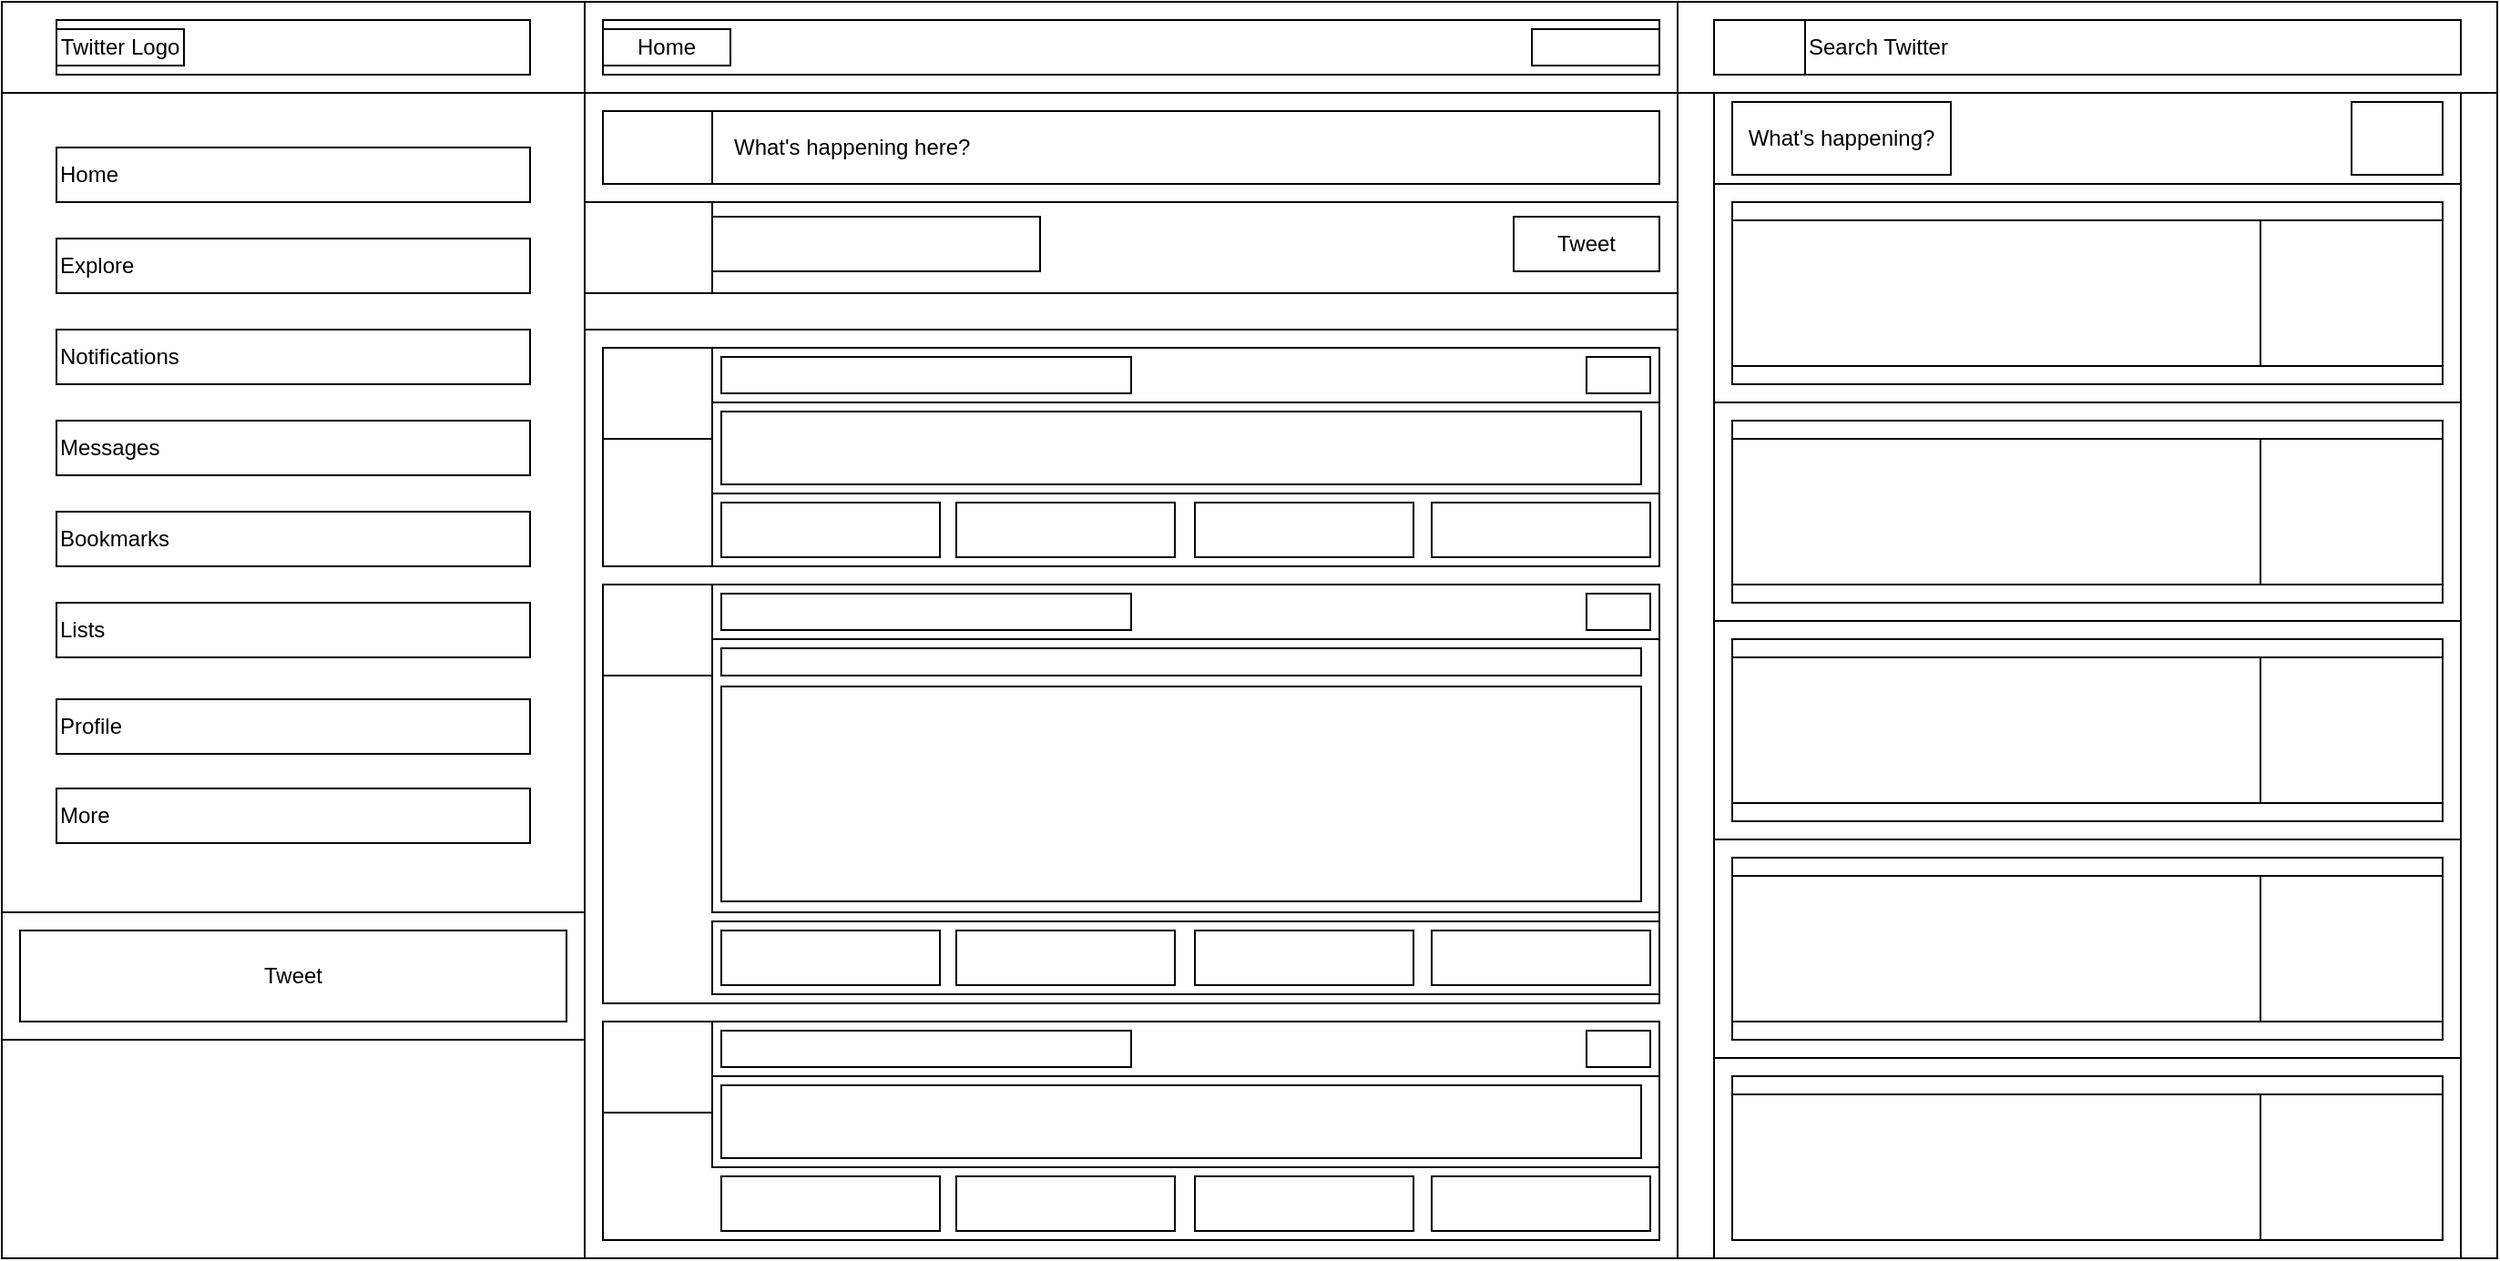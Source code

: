 <mxfile version="14.9.6" type="device"><diagram id="dJo0_feQxWyUV49WQ6wZ" name="Page-1"><mxGraphModel dx="1829" dy="886" grid="1" gridSize="10" guides="1" tooltips="1" connect="1" arrows="1" fold="1" page="1" pageScale="1" pageWidth="850" pageHeight="1100" math="0" shadow="0"><root><mxCell id="0"/><mxCell id="1" parent="0"/><mxCell id="sMzTy7DClrKN_pQOucow-1" value="" style="rounded=0;whiteSpace=wrap;html=1;" vertex="1" parent="1"><mxGeometry x="190" y="690" width="1370" height="690" as="geometry"/></mxCell><mxCell id="sMzTy7DClrKN_pQOucow-3" value="" style="rounded=0;whiteSpace=wrap;html=1;" vertex="1" parent="1"><mxGeometry x="190" y="690" width="320" height="690" as="geometry"/></mxCell><mxCell id="sMzTy7DClrKN_pQOucow-4" value="" style="rounded=0;whiteSpace=wrap;html=1;" vertex="1" parent="1"><mxGeometry x="510" y="690" width="600" height="690" as="geometry"/></mxCell><mxCell id="sMzTy7DClrKN_pQOucow-5" value="" style="rounded=0;whiteSpace=wrap;html=1;" vertex="1" parent="1"><mxGeometry x="1110" y="740" width="450" height="640" as="geometry"/></mxCell><mxCell id="sMzTy7DClrKN_pQOucow-6" value="" style="rounded=0;whiteSpace=wrap;html=1;" vertex="1" parent="1"><mxGeometry x="510" y="690" width="600" height="50" as="geometry"/></mxCell><mxCell id="sMzTy7DClrKN_pQOucow-7" value="" style="rounded=0;whiteSpace=wrap;html=1;" vertex="1" parent="1"><mxGeometry x="190" y="690" width="320" height="50" as="geometry"/></mxCell><mxCell id="sMzTy7DClrKN_pQOucow-8" value="" style="rounded=0;whiteSpace=wrap;html=1;" vertex="1" parent="1"><mxGeometry x="1110" y="690" width="450" height="50" as="geometry"/></mxCell><mxCell id="sMzTy7DClrKN_pQOucow-9" value="" style="rounded=0;whiteSpace=wrap;html=1;" vertex="1" parent="1"><mxGeometry x="220" y="700" width="260" height="30" as="geometry"/></mxCell><mxCell id="sMzTy7DClrKN_pQOucow-11" value="" style="rounded=0;whiteSpace=wrap;html=1;" vertex="1" parent="1"><mxGeometry x="520" y="700" width="580" height="30" as="geometry"/></mxCell><mxCell id="sMzTy7DClrKN_pQOucow-12" value="Home" style="rounded=0;whiteSpace=wrap;html=1;" vertex="1" parent="1"><mxGeometry x="520" y="705" width="70" height="20" as="geometry"/></mxCell><mxCell id="sMzTy7DClrKN_pQOucow-13" value="" style="rounded=0;whiteSpace=wrap;html=1;" vertex="1" parent="1"><mxGeometry x="1030" y="705" width="70" height="20" as="geometry"/></mxCell><mxCell id="sMzTy7DClrKN_pQOucow-14" value="" style="rounded=0;whiteSpace=wrap;html=1;" vertex="1" parent="1"><mxGeometry x="1130" y="700" width="410" height="30" as="geometry"/></mxCell><mxCell id="sMzTy7DClrKN_pQOucow-15" value="" style="rounded=0;whiteSpace=wrap;html=1;" vertex="1" parent="1"><mxGeometry x="1130" y="700" width="50" height="30" as="geometry"/></mxCell><mxCell id="sMzTy7DClrKN_pQOucow-16" value="Search Twitter" style="rounded=0;whiteSpace=wrap;html=1;align=left;" vertex="1" parent="1"><mxGeometry x="1180" y="700" width="360" height="30" as="geometry"/></mxCell><mxCell id="sMzTy7DClrKN_pQOucow-17" value="" style="rounded=0;whiteSpace=wrap;html=1;" vertex="1" parent="1"><mxGeometry x="190" y="740" width="320" height="450" as="geometry"/></mxCell><mxCell id="sMzTy7DClrKN_pQOucow-18" value="Home" style="rounded=0;whiteSpace=wrap;html=1;align=left;" vertex="1" parent="1"><mxGeometry x="220" y="770" width="260" height="30" as="geometry"/></mxCell><mxCell id="sMzTy7DClrKN_pQOucow-19" value="Explore" style="rounded=0;whiteSpace=wrap;html=1;align=left;" vertex="1" parent="1"><mxGeometry x="220" y="820" width="260" height="30" as="geometry"/></mxCell><mxCell id="sMzTy7DClrKN_pQOucow-20" value="Notifications" style="rounded=0;whiteSpace=wrap;html=1;align=left;" vertex="1" parent="1"><mxGeometry x="220" y="870" width="260" height="30" as="geometry"/></mxCell><mxCell id="sMzTy7DClrKN_pQOucow-21" value="Messages" style="rounded=0;whiteSpace=wrap;html=1;align=left;" vertex="1" parent="1"><mxGeometry x="220" y="920" width="260" height="30" as="geometry"/></mxCell><mxCell id="sMzTy7DClrKN_pQOucow-22" value="Bookmarks" style="rounded=0;whiteSpace=wrap;html=1;align=left;" vertex="1" parent="1"><mxGeometry x="220" y="970" width="260" height="30" as="geometry"/></mxCell><mxCell id="sMzTy7DClrKN_pQOucow-23" value="Lists" style="rounded=0;whiteSpace=wrap;html=1;align=left;" vertex="1" parent="1"><mxGeometry x="220" y="1020" width="260" height="30" as="geometry"/></mxCell><mxCell id="sMzTy7DClrKN_pQOucow-24" value="Profile" style="rounded=0;whiteSpace=wrap;html=1;align=left;" vertex="1" parent="1"><mxGeometry x="220" y="1073" width="260" height="30" as="geometry"/></mxCell><mxCell id="sMzTy7DClrKN_pQOucow-25" value="More" style="rounded=0;whiteSpace=wrap;html=1;align=left;" vertex="1" parent="1"><mxGeometry x="220" y="1122" width="260" height="30" as="geometry"/></mxCell><mxCell id="sMzTy7DClrKN_pQOucow-26" value="" style="rounded=0;whiteSpace=wrap;html=1;" vertex="1" parent="1"><mxGeometry x="190" y="1190" width="320" height="70" as="geometry"/></mxCell><mxCell id="sMzTy7DClrKN_pQOucow-27" value="Tweet" style="rounded=0;whiteSpace=wrap;html=1;" vertex="1" parent="1"><mxGeometry x="200" y="1200" width="300" height="50" as="geometry"/></mxCell><mxCell id="sMzTy7DClrKN_pQOucow-28" value="" style="rounded=0;whiteSpace=wrap;html=1;" vertex="1" parent="1"><mxGeometry x="510" y="740" width="600" height="110" as="geometry"/></mxCell><mxCell id="sMzTy7DClrKN_pQOucow-29" value="" style="rounded=0;whiteSpace=wrap;html=1;" vertex="1" parent="1"><mxGeometry x="510" y="740" width="600" height="60" as="geometry"/></mxCell><mxCell id="sMzTy7DClrKN_pQOucow-30" value="" style="rounded=0;whiteSpace=wrap;html=1;" vertex="1" parent="1"><mxGeometry x="580" y="800" width="530" height="50" as="geometry"/></mxCell><mxCell id="sMzTy7DClrKN_pQOucow-31" value="" style="rounded=0;whiteSpace=wrap;html=1;" vertex="1" parent="1"><mxGeometry x="520" y="750" width="60" height="40" as="geometry"/></mxCell><mxCell id="sMzTy7DClrKN_pQOucow-32" value="&amp;nbsp; &amp;nbsp;What's happening here?" style="rounded=0;whiteSpace=wrap;html=1;align=left;" vertex="1" parent="1"><mxGeometry x="580" y="750" width="520" height="40" as="geometry"/></mxCell><mxCell id="sMzTy7DClrKN_pQOucow-33" value="" style="rounded=0;whiteSpace=wrap;html=1;" vertex="1" parent="1"><mxGeometry x="580" y="808" width="180" height="30" as="geometry"/></mxCell><mxCell id="sMzTy7DClrKN_pQOucow-35" value="Tweet" style="rounded=0;whiteSpace=wrap;html=1;" vertex="1" parent="1"><mxGeometry x="1020" y="808" width="80" height="30" as="geometry"/></mxCell><mxCell id="sMzTy7DClrKN_pQOucow-36" value="" style="rounded=0;whiteSpace=wrap;html=1;" vertex="1" parent="1"><mxGeometry x="510" y="870" width="600" height="510" as="geometry"/></mxCell><mxCell id="sMzTy7DClrKN_pQOucow-38" value="" style="rounded=0;whiteSpace=wrap;html=1;" vertex="1" parent="1"><mxGeometry x="520" y="880" width="580" height="120" as="geometry"/></mxCell><mxCell id="sMzTy7DClrKN_pQOucow-39" value="" style="rounded=0;whiteSpace=wrap;html=1;" vertex="1" parent="1"><mxGeometry x="520" y="880" width="60" height="50" as="geometry"/></mxCell><mxCell id="sMzTy7DClrKN_pQOucow-40" value="" style="rounded=0;whiteSpace=wrap;html=1;" vertex="1" parent="1"><mxGeometry x="580" y="880" width="520" height="120" as="geometry"/></mxCell><mxCell id="sMzTy7DClrKN_pQOucow-41" value="" style="rounded=0;whiteSpace=wrap;html=1;" vertex="1" parent="1"><mxGeometry x="580" y="880" width="520" height="30" as="geometry"/></mxCell><mxCell id="sMzTy7DClrKN_pQOucow-43" value="" style="rounded=0;whiteSpace=wrap;html=1;" vertex="1" parent="1"><mxGeometry x="585" y="885" width="225" height="20" as="geometry"/></mxCell><mxCell id="sMzTy7DClrKN_pQOucow-44" value="" style="rounded=0;whiteSpace=wrap;html=1;" vertex="1" parent="1"><mxGeometry x="1060" y="885" width="35" height="20" as="geometry"/></mxCell><mxCell id="sMzTy7DClrKN_pQOucow-45" value="" style="rounded=0;whiteSpace=wrap;html=1;" vertex="1" parent="1"><mxGeometry x="580" y="910" width="520" height="50" as="geometry"/></mxCell><mxCell id="sMzTy7DClrKN_pQOucow-46" value="" style="rounded=0;whiteSpace=wrap;html=1;" vertex="1" parent="1"><mxGeometry x="585" y="915" width="505" height="40" as="geometry"/></mxCell><mxCell id="sMzTy7DClrKN_pQOucow-47" value="" style="rounded=0;whiteSpace=wrap;html=1;" vertex="1" parent="1"><mxGeometry x="580" y="960" width="520" height="40" as="geometry"/></mxCell><mxCell id="sMzTy7DClrKN_pQOucow-48" value="" style="rounded=0;whiteSpace=wrap;html=1;" vertex="1" parent="1"><mxGeometry x="585" y="965" width="120" height="30" as="geometry"/></mxCell><mxCell id="sMzTy7DClrKN_pQOucow-49" value="" style="rounded=0;whiteSpace=wrap;html=1;" vertex="1" parent="1"><mxGeometry x="714" y="965" width="120" height="30" as="geometry"/></mxCell><mxCell id="sMzTy7DClrKN_pQOucow-50" value="" style="rounded=0;whiteSpace=wrap;html=1;" vertex="1" parent="1"><mxGeometry x="975" y="965" width="120" height="30" as="geometry"/></mxCell><mxCell id="sMzTy7DClrKN_pQOucow-51" value="" style="rounded=0;whiteSpace=wrap;html=1;" vertex="1" parent="1"><mxGeometry x="845" y="965" width="120" height="30" as="geometry"/></mxCell><mxCell id="sMzTy7DClrKN_pQOucow-53" value="" style="rounded=0;whiteSpace=wrap;html=1;" vertex="1" parent="1"><mxGeometry x="520" y="1250" width="580" height="120" as="geometry"/></mxCell><mxCell id="sMzTy7DClrKN_pQOucow-54" value="" style="rounded=0;whiteSpace=wrap;html=1;" vertex="1" parent="1"><mxGeometry x="520" y="1250" width="60" height="50" as="geometry"/></mxCell><mxCell id="sMzTy7DClrKN_pQOucow-55" value="" style="rounded=0;whiteSpace=wrap;html=1;" vertex="1" parent="1"><mxGeometry x="585" y="1255" width="225" height="20" as="geometry"/></mxCell><mxCell id="sMzTy7DClrKN_pQOucow-56" value="" style="rounded=0;whiteSpace=wrap;html=1;" vertex="1" parent="1"><mxGeometry x="1060" y="1255" width="35" height="20" as="geometry"/></mxCell><mxCell id="sMzTy7DClrKN_pQOucow-57" value="" style="rounded=0;whiteSpace=wrap;html=1;" vertex="1" parent="1"><mxGeometry x="580" y="1280" width="520" height="50" as="geometry"/></mxCell><mxCell id="sMzTy7DClrKN_pQOucow-58" value="" style="rounded=0;whiteSpace=wrap;html=1;" vertex="1" parent="1"><mxGeometry x="585" y="1285" width="505" height="40" as="geometry"/></mxCell><mxCell id="sMzTy7DClrKN_pQOucow-59" value="" style="rounded=0;whiteSpace=wrap;html=1;" vertex="1" parent="1"><mxGeometry x="585" y="1335" width="120" height="30" as="geometry"/></mxCell><mxCell id="sMzTy7DClrKN_pQOucow-60" value="" style="rounded=0;whiteSpace=wrap;html=1;" vertex="1" parent="1"><mxGeometry x="975" y="1335" width="120" height="30" as="geometry"/></mxCell><mxCell id="sMzTy7DClrKN_pQOucow-61" value="" style="rounded=0;whiteSpace=wrap;html=1;" vertex="1" parent="1"><mxGeometry x="845" y="1335" width="120" height="30" as="geometry"/></mxCell><mxCell id="sMzTy7DClrKN_pQOucow-62" value="" style="rounded=0;whiteSpace=wrap;html=1;" vertex="1" parent="1"><mxGeometry x="520" y="1010" width="580" height="230" as="geometry"/></mxCell><mxCell id="sMzTy7DClrKN_pQOucow-63" value="" style="rounded=0;whiteSpace=wrap;html=1;" vertex="1" parent="1"><mxGeometry x="520" y="1010" width="60" height="50" as="geometry"/></mxCell><mxCell id="sMzTy7DClrKN_pQOucow-64" value="" style="rounded=0;whiteSpace=wrap;html=1;" vertex="1" parent="1"><mxGeometry x="585" y="1015" width="225" height="20" as="geometry"/></mxCell><mxCell id="sMzTy7DClrKN_pQOucow-65" value="" style="rounded=0;whiteSpace=wrap;html=1;" vertex="1" parent="1"><mxGeometry x="1060" y="1015" width="35" height="20" as="geometry"/></mxCell><mxCell id="sMzTy7DClrKN_pQOucow-82" value="" style="rounded=0;whiteSpace=wrap;html=1;" vertex="1" parent="1"><mxGeometry x="580" y="1195" width="520" height="40" as="geometry"/></mxCell><mxCell id="sMzTy7DClrKN_pQOucow-66" value="" style="rounded=0;whiteSpace=wrap;html=1;" vertex="1" parent="1"><mxGeometry x="580" y="1040" width="520" height="150" as="geometry"/></mxCell><mxCell id="sMzTy7DClrKN_pQOucow-67" value="" style="rounded=0;whiteSpace=wrap;html=1;" vertex="1" parent="1"><mxGeometry x="585" y="1045" width="505" height="15" as="geometry"/></mxCell><mxCell id="sMzTy7DClrKN_pQOucow-68" value="" style="rounded=0;whiteSpace=wrap;html=1;" vertex="1" parent="1"><mxGeometry x="585" y="1200" width="120" height="30" as="geometry"/></mxCell><mxCell id="sMzTy7DClrKN_pQOucow-69" value="" style="rounded=0;whiteSpace=wrap;html=1;" vertex="1" parent="1"><mxGeometry x="975" y="1200" width="120" height="30" as="geometry"/></mxCell><mxCell id="sMzTy7DClrKN_pQOucow-70" value="" style="rounded=0;whiteSpace=wrap;html=1;" vertex="1" parent="1"><mxGeometry x="845" y="1200" width="120" height="30" as="geometry"/></mxCell><mxCell id="sMzTy7DClrKN_pQOucow-80" value="" style="rounded=0;whiteSpace=wrap;html=1;" vertex="1" parent="1"><mxGeometry x="714" y="1335" width="120" height="30" as="geometry"/></mxCell><mxCell id="sMzTy7DClrKN_pQOucow-83" value="" style="rounded=0;whiteSpace=wrap;html=1;" vertex="1" parent="1"><mxGeometry x="714" y="1200" width="120" height="30" as="geometry"/></mxCell><mxCell id="sMzTy7DClrKN_pQOucow-84" value="" style="rounded=0;whiteSpace=wrap;html=1;" vertex="1" parent="1"><mxGeometry x="585" y="1066" width="505" height="118" as="geometry"/></mxCell><mxCell id="sMzTy7DClrKN_pQOucow-85" value="" style="rounded=0;whiteSpace=wrap;html=1;" vertex="1" parent="1"><mxGeometry x="1130" y="740" width="410" height="50" as="geometry"/></mxCell><mxCell id="sMzTy7DClrKN_pQOucow-86" value="What's happening?" style="rounded=0;whiteSpace=wrap;html=1;" vertex="1" parent="1"><mxGeometry x="1140" y="745" width="120" height="40" as="geometry"/></mxCell><mxCell id="sMzTy7DClrKN_pQOucow-87" value="" style="rounded=0;whiteSpace=wrap;html=1;" vertex="1" parent="1"><mxGeometry x="1480" y="745" width="50" height="40" as="geometry"/></mxCell><mxCell id="sMzTy7DClrKN_pQOucow-88" value="" style="rounded=0;whiteSpace=wrap;html=1;" vertex="1" parent="1"><mxGeometry x="1130" y="790" width="410" height="590" as="geometry"/></mxCell><mxCell id="sMzTy7DClrKN_pQOucow-90" value="" style="rounded=0;whiteSpace=wrap;html=1;" vertex="1" parent="1"><mxGeometry x="1130" y="790" width="410" height="120" as="geometry"/></mxCell><mxCell id="sMzTy7DClrKN_pQOucow-91" value="" style="rounded=0;whiteSpace=wrap;html=1;" vertex="1" parent="1"><mxGeometry x="1140" y="800" width="390" height="100" as="geometry"/></mxCell><mxCell id="sMzTy7DClrKN_pQOucow-92" value="" style="rounded=0;whiteSpace=wrap;html=1;" vertex="1" parent="1"><mxGeometry x="1140" y="810" width="290" height="80" as="geometry"/></mxCell><mxCell id="sMzTy7DClrKN_pQOucow-93" value="" style="rounded=0;whiteSpace=wrap;html=1;" vertex="1" parent="1"><mxGeometry x="1430" y="810" width="100" height="80" as="geometry"/></mxCell><mxCell id="sMzTy7DClrKN_pQOucow-94" value="" style="rounded=0;whiteSpace=wrap;html=1;" vertex="1" parent="1"><mxGeometry x="1130" y="910" width="410" height="120" as="geometry"/></mxCell><mxCell id="sMzTy7DClrKN_pQOucow-95" value="" style="rounded=0;whiteSpace=wrap;html=1;" vertex="1" parent="1"><mxGeometry x="1140" y="920" width="390" height="100" as="geometry"/></mxCell><mxCell id="sMzTy7DClrKN_pQOucow-96" value="" style="rounded=0;whiteSpace=wrap;html=1;" vertex="1" parent="1"><mxGeometry x="1140" y="930" width="290" height="80" as="geometry"/></mxCell><mxCell id="sMzTy7DClrKN_pQOucow-97" value="" style="rounded=0;whiteSpace=wrap;html=1;" vertex="1" parent="1"><mxGeometry x="1430" y="930" width="100" height="80" as="geometry"/></mxCell><mxCell id="sMzTy7DClrKN_pQOucow-98" value="" style="rounded=0;whiteSpace=wrap;html=1;" vertex="1" parent="1"><mxGeometry x="1130" y="1030" width="410" height="120" as="geometry"/></mxCell><mxCell id="sMzTy7DClrKN_pQOucow-99" value="" style="rounded=0;whiteSpace=wrap;html=1;" vertex="1" parent="1"><mxGeometry x="1140" y="1040" width="390" height="100" as="geometry"/></mxCell><mxCell id="sMzTy7DClrKN_pQOucow-100" value="" style="rounded=0;whiteSpace=wrap;html=1;" vertex="1" parent="1"><mxGeometry x="1140" y="1050" width="290" height="80" as="geometry"/></mxCell><mxCell id="sMzTy7DClrKN_pQOucow-101" value="" style="rounded=0;whiteSpace=wrap;html=1;" vertex="1" parent="1"><mxGeometry x="1430" y="1050" width="100" height="80" as="geometry"/></mxCell><mxCell id="sMzTy7DClrKN_pQOucow-106" value="" style="rounded=0;whiteSpace=wrap;html=1;" vertex="1" parent="1"><mxGeometry x="1130" y="1150" width="410" height="120" as="geometry"/></mxCell><mxCell id="sMzTy7DClrKN_pQOucow-107" value="" style="rounded=0;whiteSpace=wrap;html=1;" vertex="1" parent="1"><mxGeometry x="1140" y="1160" width="390" height="100" as="geometry"/></mxCell><mxCell id="sMzTy7DClrKN_pQOucow-108" value="" style="rounded=0;whiteSpace=wrap;html=1;" vertex="1" parent="1"><mxGeometry x="1140" y="1170" width="290" height="80" as="geometry"/></mxCell><mxCell id="sMzTy7DClrKN_pQOucow-109" value="" style="rounded=0;whiteSpace=wrap;html=1;" vertex="1" parent="1"><mxGeometry x="1430" y="1170" width="100" height="80" as="geometry"/></mxCell><mxCell id="sMzTy7DClrKN_pQOucow-110" value="" style="rounded=0;whiteSpace=wrap;html=1;" vertex="1" parent="1"><mxGeometry x="1130" y="1270" width="410" height="110" as="geometry"/></mxCell><mxCell id="sMzTy7DClrKN_pQOucow-111" value="" style="rounded=0;whiteSpace=wrap;html=1;" vertex="1" parent="1"><mxGeometry x="1140" y="1280" width="390" height="90" as="geometry"/></mxCell><mxCell id="sMzTy7DClrKN_pQOucow-112" value="" style="rounded=0;whiteSpace=wrap;html=1;" vertex="1" parent="1"><mxGeometry x="1140" y="1290" width="290" height="80" as="geometry"/></mxCell><mxCell id="sMzTy7DClrKN_pQOucow-113" value="" style="rounded=0;whiteSpace=wrap;html=1;" vertex="1" parent="1"><mxGeometry x="1430" y="1290" width="100" height="80" as="geometry"/></mxCell><mxCell id="sMzTy7DClrKN_pQOucow-114" value="Twitter Logo" style="rounded=0;whiteSpace=wrap;html=1;" vertex="1" parent="1"><mxGeometry x="220" y="705" width="70" height="20" as="geometry"/></mxCell></root></mxGraphModel></diagram></mxfile>